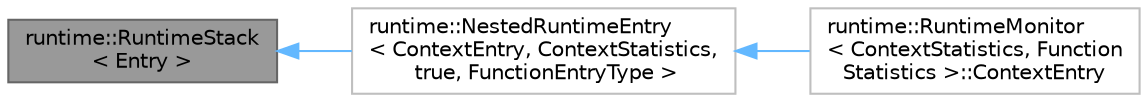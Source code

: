 digraph "runtime::RuntimeStack&lt; Entry &gt;"
{
 // LATEX_PDF_SIZE
  bgcolor="transparent";
  edge [fontname=Helvetica,fontsize=10,labelfontname=Helvetica,labelfontsize=10];
  node [fontname=Helvetica,fontsize=10,shape=box,height=0.2,width=0.4];
  rankdir="LR";
  Node1 [id="Node000001",label="runtime::RuntimeStack\l\< Entry \>",height=0.2,width=0.4,color="gray40", fillcolor="grey60", style="filled", fontcolor="black",tooltip=" "];
  Node1 -> Node2 [id="edge1_Node000001_Node000002",dir="back",color="steelblue1",style="solid",tooltip=" "];
  Node2 [id="Node000002",label="runtime::NestedRuntimeEntry\l\< ContextEntry, ContextStatistics,\l true, FunctionEntryType \>",height=0.2,width=0.4,color="grey75", fillcolor="white", style="filled",URL="$d0/d71/classruntime_1_1NestedRuntimeEntry.html",tooltip=" "];
  Node2 -> Node3 [id="edge2_Node000002_Node000003",dir="back",color="steelblue1",style="solid",tooltip=" "];
  Node3 [id="Node000003",label="runtime::RuntimeMonitor\l\< ContextStatistics, Function\lStatistics \>::ContextEntry",height=0.2,width=0.4,color="grey75", fillcolor="white", style="filled",URL="$d8/d57/classruntime_1_1RuntimeMonitor_1_1ContextEntry.html",tooltip=" "];
}
